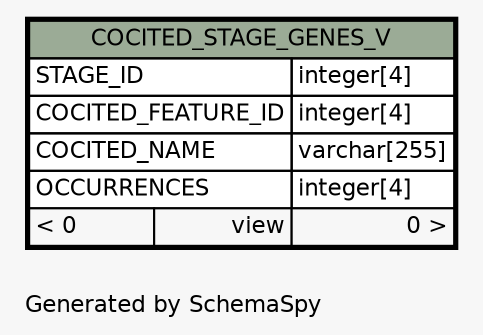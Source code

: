 // dot 2.38.0 on Windows 10 10.0
// SchemaSpy rev Unknown
digraph "oneDegreeRelationshipsDiagram" {
  graph [
    rankdir="RL"
    bgcolor="#f7f7f7"
    label="\nGenerated by SchemaSpy"
    labeljust="l"
    nodesep="0.18"
    ranksep="0.46"
    fontname="Helvetica"
    fontsize="11"
  ];
  node [
    fontname="Helvetica"
    fontsize="11"
    shape="plaintext"
  ];
  edge [
    arrowsize="0.8"
  ];
  "COCITED_STAGE_GENES_V" [
    label=<
    <TABLE BORDER="2" CELLBORDER="1" CELLSPACING="0" BGCOLOR="#ffffff">
      <TR><TD COLSPAN="3" BGCOLOR="#9bab96" ALIGN="CENTER">COCITED_STAGE_GENES_V</TD></TR>
      <TR><TD PORT="STAGE_ID" COLSPAN="2" ALIGN="LEFT">STAGE_ID</TD><TD PORT="STAGE_ID.type" ALIGN="LEFT">integer[4]</TD></TR>
      <TR><TD PORT="COCITED_FEATURE_ID" COLSPAN="2" ALIGN="LEFT">COCITED_FEATURE_ID</TD><TD PORT="COCITED_FEATURE_ID.type" ALIGN="LEFT">integer[4]</TD></TR>
      <TR><TD PORT="COCITED_NAME" COLSPAN="2" ALIGN="LEFT">COCITED_NAME</TD><TD PORT="COCITED_NAME.type" ALIGN="LEFT">varchar[255]</TD></TR>
      <TR><TD PORT="OCCURRENCES" COLSPAN="2" ALIGN="LEFT">OCCURRENCES</TD><TD PORT="OCCURRENCES.type" ALIGN="LEFT">integer[4]</TD></TR>
      <TR><TD ALIGN="LEFT" BGCOLOR="#f7f7f7">&lt; 0</TD><TD ALIGN="RIGHT" BGCOLOR="#f7f7f7">view</TD><TD ALIGN="RIGHT" BGCOLOR="#f7f7f7">0 &gt;</TD></TR>
    </TABLE>>
    URL="COCITED_STAGE_GENES_V.html"
    tooltip="COCITED_STAGE_GENES_V"
  ];
}
